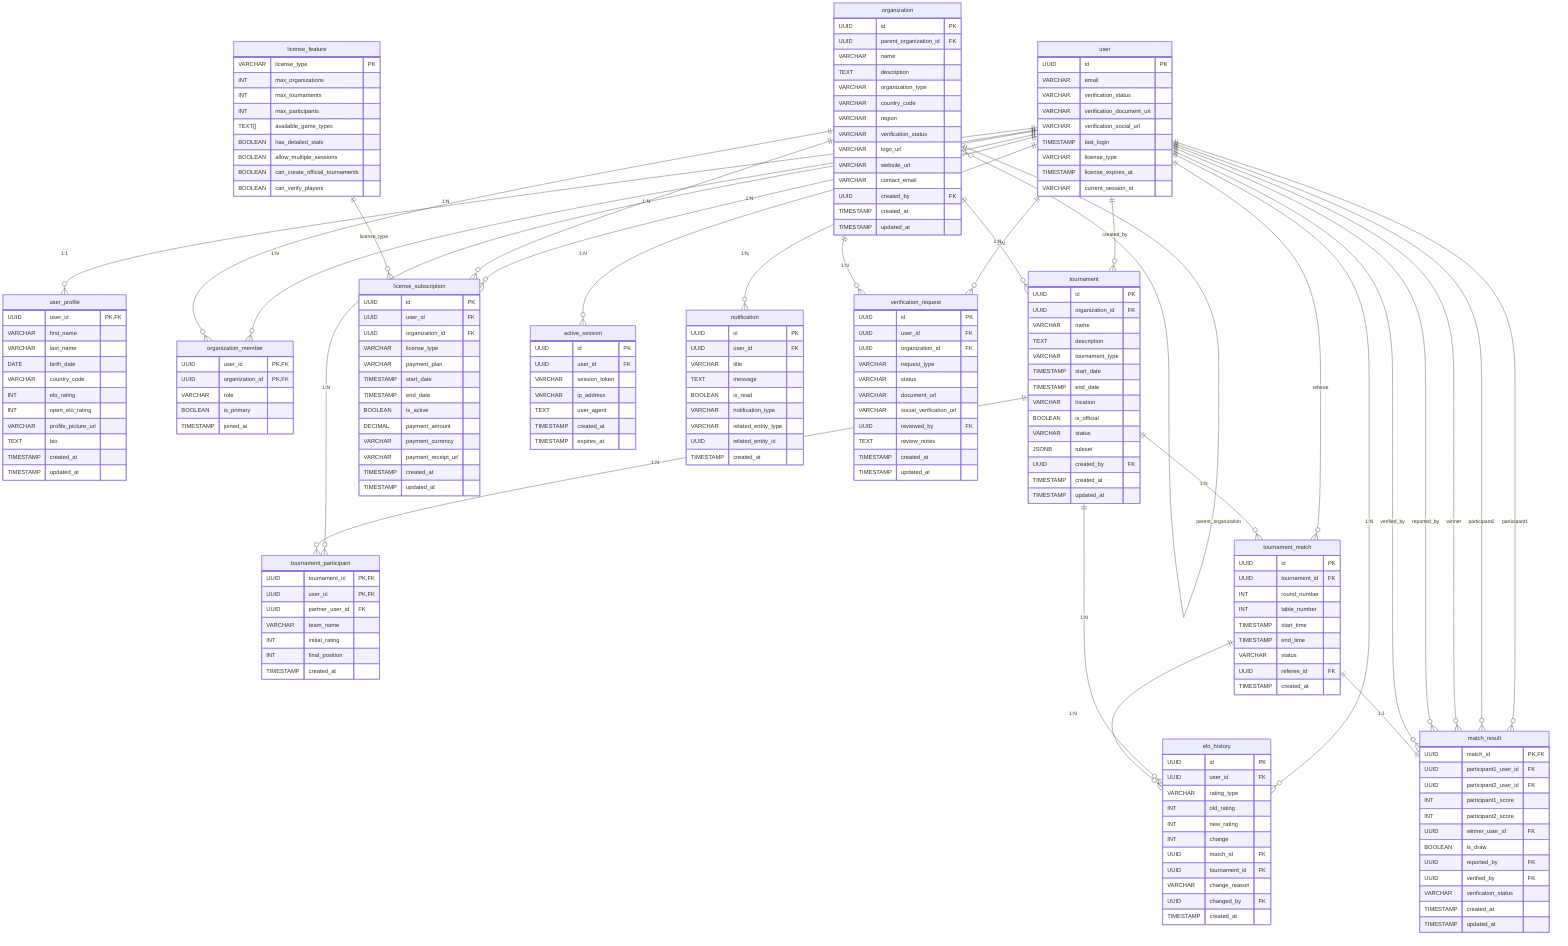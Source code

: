 erDiagram
    user {
        UUID id PK
        VARCHAR email
        VARCHAR verification_status
        VARCHAR verification_document_url
        VARCHAR verification_social_url
        TIMESTAMP last_login
        VARCHAR license_type
        TIMESTAMP license_expires_at
        VARCHAR current_session_id
    }

    user_profile {
        UUID user_id PK,FK
        VARCHAR first_name
        VARCHAR last_name
        DATE birth_date
        VARCHAR country_code
        INT elo_rating
        INT open_elo_rating
        VARCHAR profile_picture_url
        TEXT bio
        TIMESTAMP created_at
        TIMESTAMP updated_at
    }

    organization {
        UUID id PK
        UUID parent_organization_id FK
        VARCHAR name
        TEXT description
        VARCHAR organization_type
        VARCHAR country_code
        VARCHAR region
        VARCHAR verification_status
        VARCHAR logo_url
        VARCHAR website_url
        VARCHAR contact_email
        UUID created_by FK
        TIMESTAMP created_at
        TIMESTAMP updated_at
    }

    organization_member {
        UUID user_id PK,FK
        UUID organization_id PK,FK
        VARCHAR role
        BOOLEAN is_primary
        TIMESTAMP joined_at
    }

    tournament {
        UUID id PK
        UUID organization_id FK
        VARCHAR name
        TEXT description
        VARCHAR tournament_type
        TIMESTAMP start_date
        TIMESTAMP end_date
        VARCHAR location
        BOOLEAN is_official
        VARCHAR status
        JSONB ruleset
        UUID created_by FK
        TIMESTAMP created_at
        TIMESTAMP updated_at
    }

    tournament_participant {
        UUID tournament_id PK,FK
        UUID user_id PK,FK
        UUID partner_user_id FK
        VARCHAR team_name
        INT initial_rating
        INT final_position
        TIMESTAMP created_at
    }

    tournament_match {
        UUID id PK
        UUID tournament_id FK
        INT round_number
        INT table_number
        TIMESTAMP start_time
        TIMESTAMP end_time
        VARCHAR status
        UUID referee_id FK
        TIMESTAMP created_at
    }

    match_result {
        UUID match_id PK,FK
        UUID participant1_user_id FK
        UUID participant2_user_id FK
        INT participant1_score
        INT participant2_score
        UUID winner_user_id FK
        BOOLEAN is_draw
        UUID reported_by FK
        UUID verified_by FK
        VARCHAR verification_status
        TIMESTAMP created_at
        TIMESTAMP updated_at
    }

    elo_history {
        UUID id PK
        UUID user_id FK
        VARCHAR rating_type
        INT old_rating
        INT new_rating
        INT change
        UUID match_id FK
        UUID tournament_id FK
        VARCHAR change_reason
        UUID changed_by FK
        TIMESTAMP created_at
    }

    license_subscription {
        UUID id PK
        UUID user_id FK
        UUID organization_id FK
        VARCHAR license_type
        VARCHAR payment_plan
        TIMESTAMP start_date
        TIMESTAMP end_date
        BOOLEAN is_active
        DECIMAL payment_amount
        VARCHAR payment_currency
        VARCHAR payment_receipt_url
        TIMESTAMP created_at
        TIMESTAMP updated_at
    }

    active_session {
        UUID id PK
        UUID user_id FK
        VARCHAR session_token
        VARCHAR ip_address
        TEXT user_agent
        TIMESTAMP created_at
        TIMESTAMP expires_at
    }

    license_feature {
        VARCHAR license_type PK
        INT max_organizations
        INT max_tournaments
        INT max_participants
        TEXT[] available_game_types
        BOOLEAN has_detailed_stats
        BOOLEAN allow_multiple_sessions
        BOOLEAN can_create_official_tournaments
        BOOLEAN can_verify_players
    }

    notification {
        UUID id PK
        UUID user_id FK
        VARCHAR title
        TEXT message
        BOOLEAN is_read
        VARCHAR notification_type
        VARCHAR related_entity_type
        UUID related_entity_id
        TIMESTAMP created_at
    }

    verification_request {
        UUID id PK
        UUID user_id FK
        UUID organization_id FK
        VARCHAR request_type
        VARCHAR status
        VARCHAR document_url
        VARCHAR social_verification_url
        UUID reviewed_by FK
        TEXT review_notes
        TIMESTAMP created_at
        TIMESTAMP updated_at
    }

    user ||--o{ user_profile : "1:1"
    user ||--o{ organization_member : "1:N"
    user ||--o{ tournament_participant : "1:N"
    user ||--o{ tournament : "created_by"
    user ||--o{ tournament_match : "referee"
    user ||--o{ match_result : "participant1"
    user ||--o{ match_result : "participant2"
    user ||--o{ match_result : "winner"
    user ||--o{ match_result : "reported_by"
    user ||--o{ match_result : "verified_by"
    user ||--o{ elo_history : "1:N"
    user ||--o{ license_subscription : "1:N"
    user ||--o{ active_session : "1:N"
    user ||--o{ notification : "1:N"
    user ||--o{ verification_request : "1:N"
    
    organization ||--o{ organization : "parent_organization"
    organization ||--o{ organization_member : "1:N"
    organization ||--o{ tournament : "1:N"
    organization ||--o{ license_subscription : "1:N"
    organization ||--o{ verification_request : "1:N"
    
    tournament ||--o{ tournament_participant : "1:N"
    tournament ||--o{ tournament_match : "1:N"
    tournament ||--o{ elo_history : "1:N"
    
    tournament_match ||--|| match_result : "1:1"
    tournament_match ||--o{ elo_history : "1:N"
    
    license_feature ||--o{ license_subscription : "license_type"